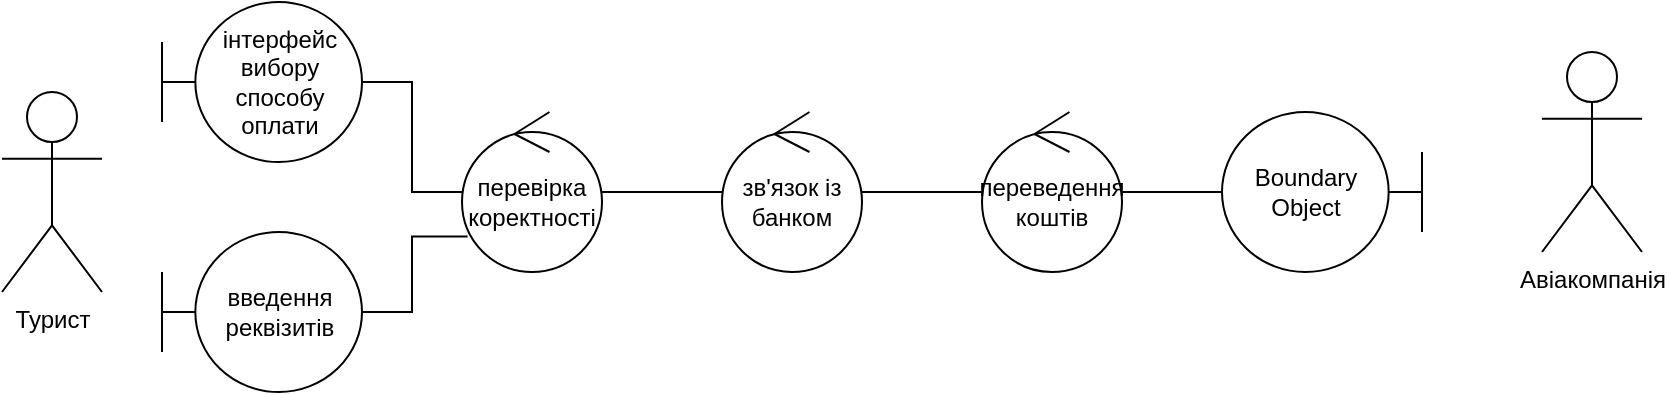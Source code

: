 <mxfile version="14.4.8" type="device"><diagram id="uFOdAaLGqmBSFXlJ3cGY" name="Page-1"><mxGraphModel dx="1038" dy="588" grid="1" gridSize="10" guides="1" tooltips="1" connect="1" arrows="1" fold="1" page="1" pageScale="1" pageWidth="1169" pageHeight="827" math="0" shadow="0"><root><mxCell id="0"/><mxCell id="1" parent="0"/><mxCell id="I8fcZzNV8DPtQnJjKM4B-1" value="Турист" style="shape=umlActor;verticalLabelPosition=bottom;verticalAlign=top;html=1;" vertex="1" parent="1"><mxGeometry x="130" y="150" width="50" height="100" as="geometry"/></mxCell><mxCell id="I8fcZzNV8DPtQnJjKM4B-2" value="Авіакомпанія" style="shape=umlActor;verticalLabelPosition=bottom;verticalAlign=top;html=1;" vertex="1" parent="1"><mxGeometry x="900" y="130" width="50" height="100" as="geometry"/></mxCell><mxCell id="I8fcZzNV8DPtQnJjKM4B-10" style="edgeStyle=orthogonalEdgeStyle;rounded=0;orthogonalLoop=1;jettySize=auto;html=1;endArrow=none;endFill=0;" edge="1" parent="1" source="I8fcZzNV8DPtQnJjKM4B-3" target="I8fcZzNV8DPtQnJjKM4B-6"><mxGeometry relative="1" as="geometry"/></mxCell><mxCell id="I8fcZzNV8DPtQnJjKM4B-3" value="інтерфейс вибору способу оплати" style="shape=umlBoundary;whiteSpace=wrap;html=1;" vertex="1" parent="1"><mxGeometry x="210" y="105" width="100" height="80" as="geometry"/></mxCell><mxCell id="I8fcZzNV8DPtQnJjKM4B-11" style="edgeStyle=orthogonalEdgeStyle;rounded=0;orthogonalLoop=1;jettySize=auto;html=1;entryX=0.04;entryY=0.778;entryDx=0;entryDy=0;entryPerimeter=0;endArrow=none;endFill=0;" edge="1" parent="1" source="I8fcZzNV8DPtQnJjKM4B-4" target="I8fcZzNV8DPtQnJjKM4B-6"><mxGeometry relative="1" as="geometry"/></mxCell><mxCell id="I8fcZzNV8DPtQnJjKM4B-4" value="введення реквізитів" style="shape=umlBoundary;whiteSpace=wrap;html=1;" vertex="1" parent="1"><mxGeometry x="210" y="220" width="100" height="80" as="geometry"/></mxCell><mxCell id="I8fcZzNV8DPtQnJjKM4B-12" style="edgeStyle=orthogonalEdgeStyle;rounded=0;orthogonalLoop=1;jettySize=auto;html=1;endArrow=none;endFill=0;" edge="1" parent="1" source="I8fcZzNV8DPtQnJjKM4B-6" target="I8fcZzNV8DPtQnJjKM4B-7"><mxGeometry relative="1" as="geometry"/></mxCell><mxCell id="I8fcZzNV8DPtQnJjKM4B-6" value="перевірка коректності" style="ellipse;shape=umlControl;whiteSpace=wrap;html=1;" vertex="1" parent="1"><mxGeometry x="360" y="160" width="70" height="80" as="geometry"/></mxCell><mxCell id="I8fcZzNV8DPtQnJjKM4B-13" style="edgeStyle=orthogonalEdgeStyle;rounded=0;orthogonalLoop=1;jettySize=auto;html=1;endArrow=none;endFill=0;" edge="1" parent="1" source="I8fcZzNV8DPtQnJjKM4B-7" target="I8fcZzNV8DPtQnJjKM4B-8"><mxGeometry relative="1" as="geometry"/></mxCell><mxCell id="I8fcZzNV8DPtQnJjKM4B-7" value="зв'язок із банком" style="ellipse;shape=umlControl;whiteSpace=wrap;html=1;" vertex="1" parent="1"><mxGeometry x="490" y="160" width="70" height="80" as="geometry"/></mxCell><mxCell id="I8fcZzNV8DPtQnJjKM4B-14" style="edgeStyle=orthogonalEdgeStyle;rounded=0;orthogonalLoop=1;jettySize=auto;html=1;endArrow=none;endFill=0;" edge="1" parent="1" source="I8fcZzNV8DPtQnJjKM4B-8" target="I8fcZzNV8DPtQnJjKM4B-9"><mxGeometry relative="1" as="geometry"/></mxCell><mxCell id="I8fcZzNV8DPtQnJjKM4B-8" value="переведення коштів" style="ellipse;shape=umlControl;whiteSpace=wrap;html=1;" vertex="1" parent="1"><mxGeometry x="620" y="160" width="70" height="80" as="geometry"/></mxCell><mxCell id="I8fcZzNV8DPtQnJjKM4B-9" value="Boundary Object" style="shape=umlBoundary;whiteSpace=wrap;html=1;direction=west;" vertex="1" parent="1"><mxGeometry x="740" y="160" width="100" height="80" as="geometry"/></mxCell></root></mxGraphModel></diagram></mxfile>